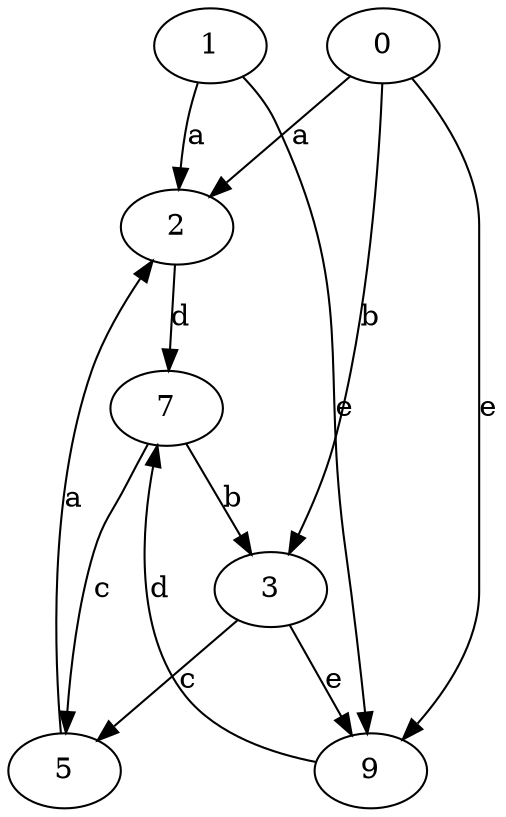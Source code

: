 strict digraph  {
1;
2;
0;
3;
5;
7;
9;
1 -> 2  [label=a];
1 -> 9  [label=e];
2 -> 7  [label=d];
0 -> 2  [label=a];
0 -> 3  [label=b];
0 -> 9  [label=e];
3 -> 5  [label=c];
3 -> 9  [label=e];
5 -> 2  [label=a];
7 -> 3  [label=b];
7 -> 5  [label=c];
9 -> 7  [label=d];
}
